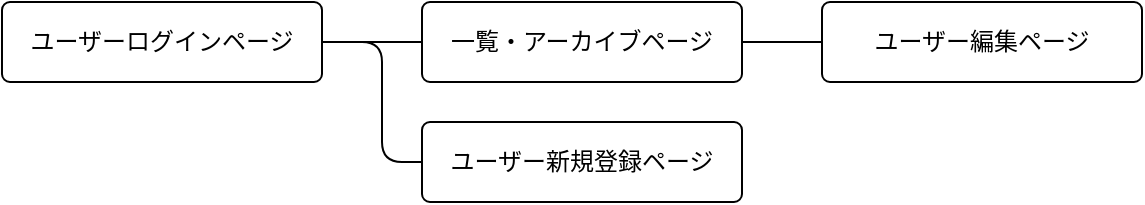 <mxfile>
    <diagram id="rMKwEqFfNLIAFrIIPAmD" name="ページ1">
        <mxGraphModel dx="694" dy="626" grid="1" gridSize="10" guides="1" tooltips="1" connect="1" arrows="1" fold="1" page="1" pageScale="1" pageWidth="827" pageHeight="1169" math="0" shadow="0">
            <root>
                <mxCell id="0"/>
                <mxCell id="1" parent="0"/>
                <mxCell id="9" style="edgeStyle=none;html=1;exitX=1;exitY=0.5;exitDx=0;exitDy=0;entryX=0;entryY=0.5;entryDx=0;entryDy=0;endArrow=none;endFill=0;" parent="1" source="2" target="5" edge="1">
                    <mxGeometry relative="1" as="geometry">
                        <Array as="points">
                            <mxPoint x="440" y="220"/>
                            <mxPoint x="440" y="280"/>
                        </Array>
                    </mxGeometry>
                </mxCell>
                <mxCell id="2" value="ユーザーログインページ" style="rounded=1;arcSize=10;whiteSpace=wrap;html=1;align=center;" parent="1" vertex="1">
                    <mxGeometry x="250" y="200" width="160" height="40" as="geometry"/>
                </mxCell>
                <mxCell id="4" value="一覧・アーカイブページ" style="rounded=1;arcSize=10;whiteSpace=wrap;html=1;align=center;" parent="1" vertex="1">
                    <mxGeometry x="460" y="200" width="160" height="40" as="geometry"/>
                </mxCell>
                <mxCell id="5" value="ユーザー新規登録ページ" style="rounded=1;arcSize=10;whiteSpace=wrap;html=1;align=center;" parent="1" vertex="1">
                    <mxGeometry x="460" y="260" width="160" height="40" as="geometry"/>
                </mxCell>
                <mxCell id="15" value="" style="edgeStyle=none;html=1;endArrow=none;endFill=0;" edge="1" parent="1" source="11" target="4">
                    <mxGeometry relative="1" as="geometry"/>
                </mxCell>
                <mxCell id="11" value="ユーザー編集ページ" style="rounded=1;arcSize=10;whiteSpace=wrap;html=1;align=center;" vertex="1" parent="1">
                    <mxGeometry x="660" y="200" width="160" height="40" as="geometry"/>
                </mxCell>
                <mxCell id="13" style="edgeStyle=none;html=1;endArrow=none;endFill=0;" edge="1" parent="1">
                    <mxGeometry relative="1" as="geometry">
                        <mxPoint x="410" y="220" as="sourcePoint"/>
                        <mxPoint x="460" y="220" as="targetPoint"/>
                        <Array as="points">
                            <mxPoint x="440" y="220"/>
                            <mxPoint x="460" y="220"/>
                        </Array>
                    </mxGeometry>
                </mxCell>
            </root>
        </mxGraphModel>
    </diagram>
</mxfile>
